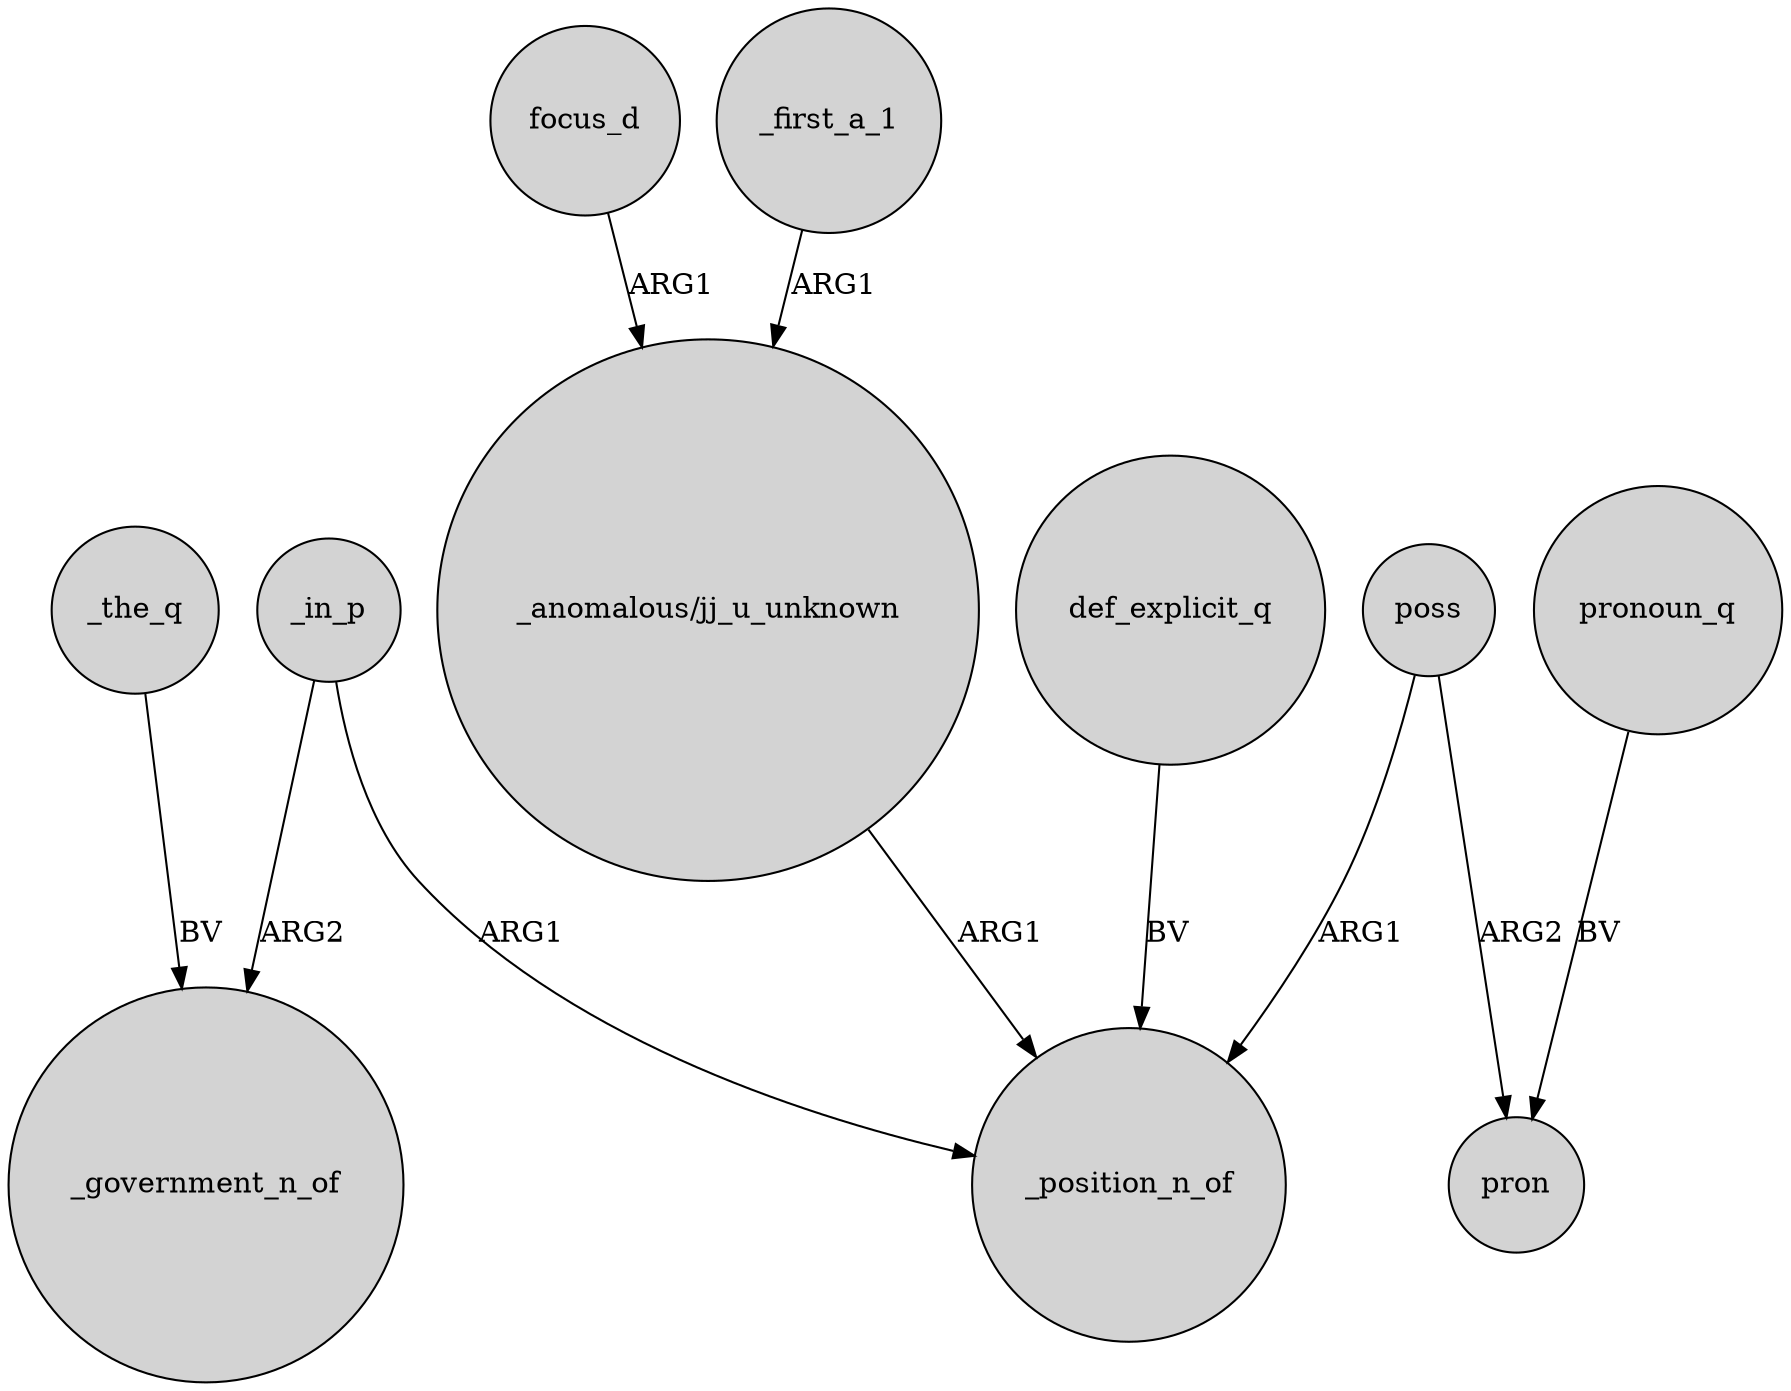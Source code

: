 digraph {
	node [shape=circle style=filled]
	_the_q -> _government_n_of [label=BV]
	focus_d -> "_anomalous/jj_u_unknown" [label=ARG1]
	poss -> _position_n_of [label=ARG1]
	_in_p -> _position_n_of [label=ARG1]
	poss -> pron [label=ARG2]
	_first_a_1 -> "_anomalous/jj_u_unknown" [label=ARG1]
	def_explicit_q -> _position_n_of [label=BV]
	_in_p -> _government_n_of [label=ARG2]
	"_anomalous/jj_u_unknown" -> _position_n_of [label=ARG1]
	pronoun_q -> pron [label=BV]
}
